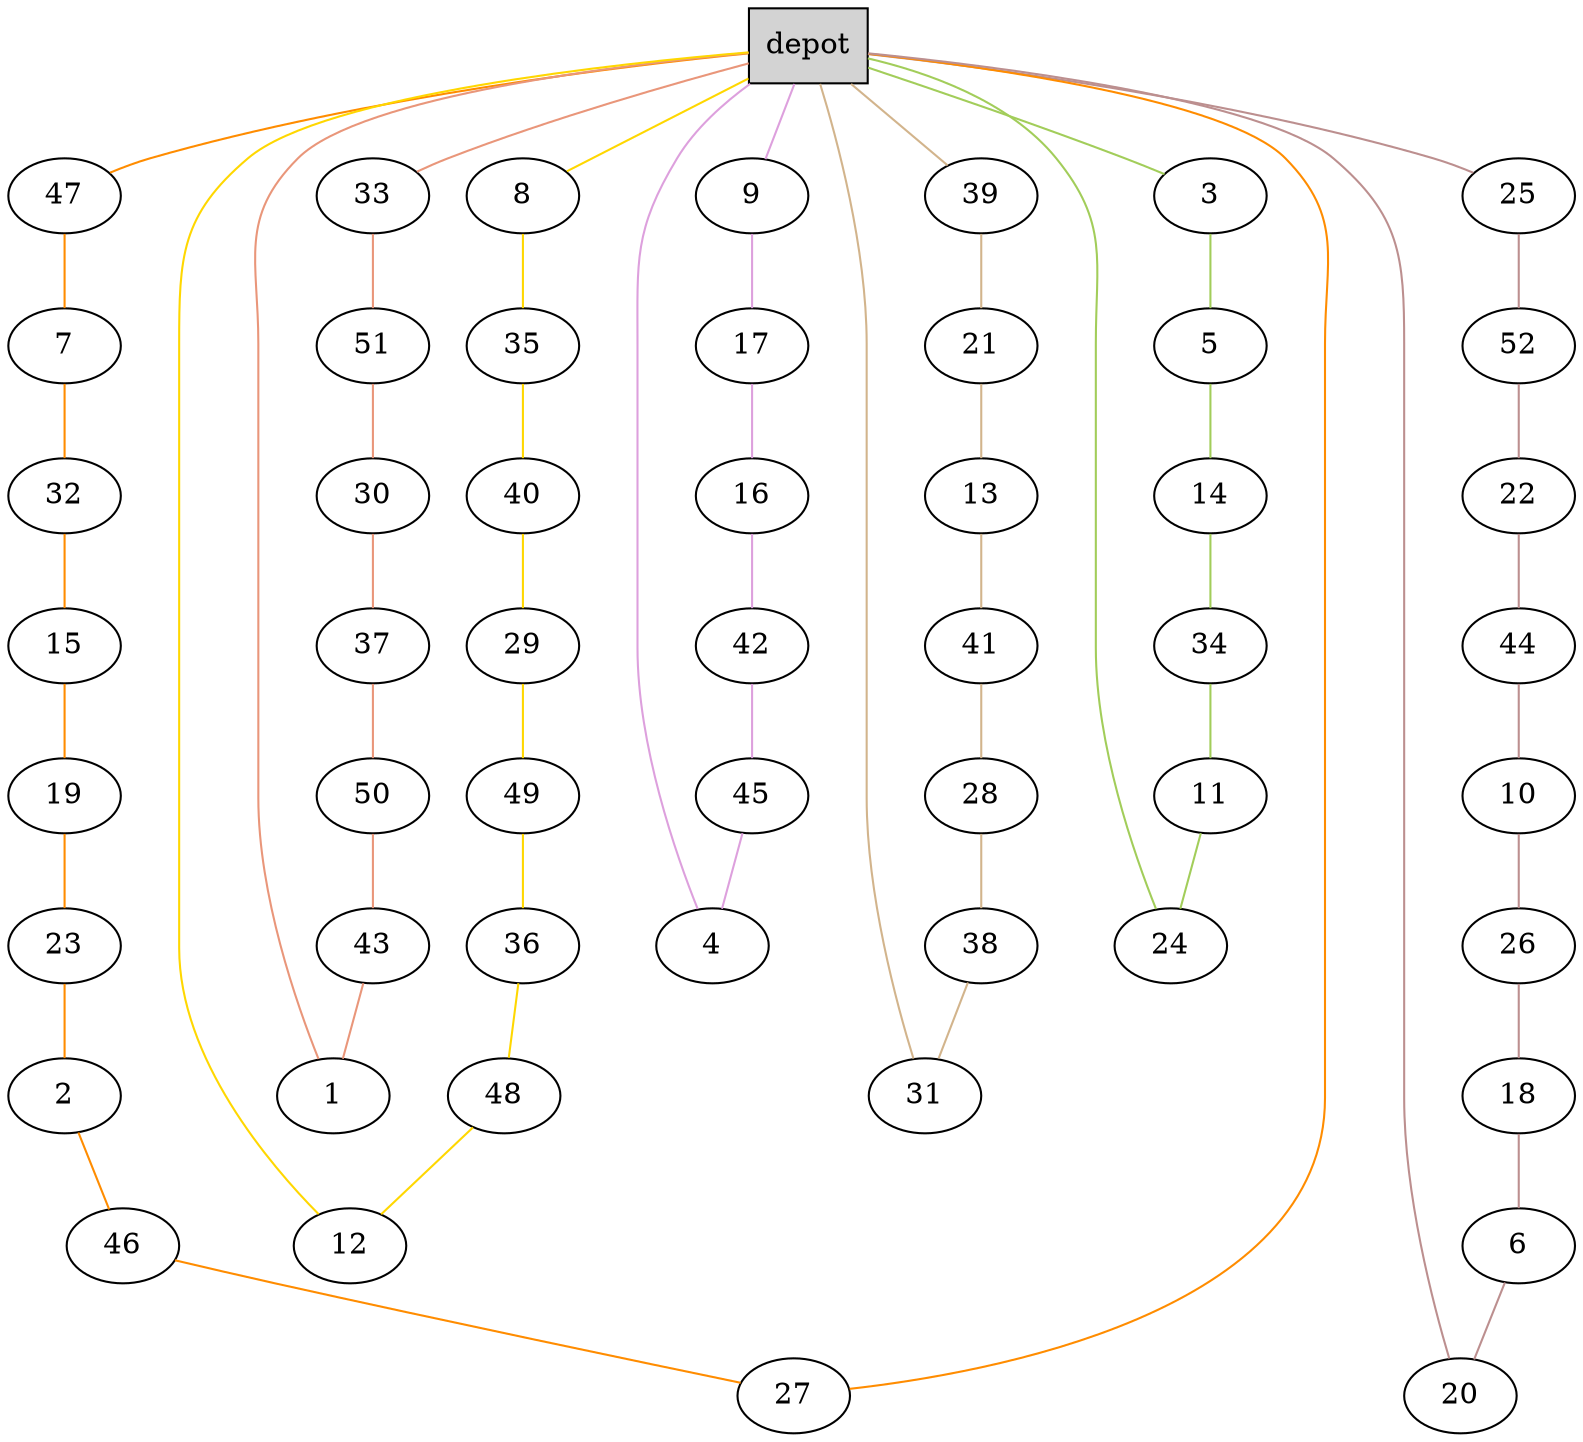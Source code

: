 graph G {
  0[shape = box, label = "depot", style = filled ];
  33[shape = ellipse];
  "0"--"33"[color = darksalmon];
  51[shape = ellipse];
  "33"--"51"[color = darksalmon];
  30[shape = ellipse];
  "51"--"30"[color = darksalmon];
  37[shape = ellipse];
  "30"--"37"[color = darksalmon];
  50[shape = ellipse];
  "37"--"50"[color = darksalmon];
  43[shape = ellipse];
  "50"--"43"[color = darksalmon];
  1[shape = ellipse];
  "43"--"1"[color = darksalmon];
  "1"--"0"[color = darksalmon];
  8[shape = ellipse];
  "0"--"8"[color = gold];
  35[shape = ellipse];
  "8"--"35"[color = gold];
  40[shape = ellipse];
  "35"--"40"[color = gold];
  29[shape = ellipse];
  "40"--"29"[color = gold];
  49[shape = ellipse];
  "29"--"49"[color = gold];
  36[shape = ellipse];
  "49"--"36"[color = gold];
  48[shape = ellipse];
  "36"--"48"[color = gold];
  12[shape = ellipse];
  "48"--"12"[color = gold];
  "12"--"0"[color = gold];
  9[shape = ellipse];
  "0"--"9"[color = plum];
  17[shape = ellipse];
  "9"--"17"[color = plum];
  16[shape = ellipse];
  "17"--"16"[color = plum];
  42[shape = ellipse];
  "16"--"42"[color = plum];
  45[shape = ellipse];
  "42"--"45"[color = plum];
  4[shape = ellipse];
  "45"--"4"[color = plum];
  "4"--"0"[color = plum];
  39[shape = ellipse];
  "0"--"39"[color = tan];
  21[shape = ellipse];
  "39"--"21"[color = tan];
  13[shape = ellipse];
  "21"--"13"[color = tan];
  41[shape = ellipse];
  "13"--"41"[color = tan];
  28[shape = ellipse];
  "41"--"28"[color = tan];
  38[shape = ellipse];
  "28"--"38"[color = tan];
  31[shape = ellipse];
  "38"--"31"[color = tan];
  "31"--"0"[color = tan];
  47[shape = ellipse];
  "0"--"47"[color = darkorange];
  7[shape = ellipse];
  "47"--"7"[color = darkorange];
  32[shape = ellipse];
  "7"--"32"[color = darkorange];
  15[shape = ellipse];
  "32"--"15"[color = darkorange];
  19[shape = ellipse];
  "15"--"19"[color = darkorange];
  23[shape = ellipse];
  "19"--"23"[color = darkorange];
  2[shape = ellipse];
  "23"--"2"[color = darkorange];
  46[shape = ellipse];
  "2"--"46"[color = darkorange];
  27[shape = ellipse];
  "46"--"27"[color = darkorange];
  "27"--"0"[color = darkorange];
  25[shape = ellipse];
  "0"--"25"[color = rosybrown];
  52[shape = ellipse];
  "25"--"52"[color = rosybrown];
  22[shape = ellipse];
  "52"--"22"[color = rosybrown];
  44[shape = ellipse];
  "22"--"44"[color = rosybrown];
  10[shape = ellipse];
  "44"--"10"[color = rosybrown];
  26[shape = ellipse];
  "10"--"26"[color = rosybrown];
  18[shape = ellipse];
  "26"--"18"[color = rosybrown];
  6[shape = ellipse];
  "18"--"6"[color = rosybrown];
  20[shape = ellipse];
  "6"--"20"[color = rosybrown];
  "20"--"0"[color = rosybrown];
  3[shape = ellipse];
  "0"--"3"[color = darkolivegreen3];
  5[shape = ellipse];
  "3"--"5"[color = darkolivegreen3];
  14[shape = ellipse];
  "5"--"14"[color = darkolivegreen3];
  34[shape = ellipse];
  "14"--"34"[color = darkolivegreen3];
  11[shape = ellipse];
  "34"--"11"[color = darkolivegreen3];
  24[shape = ellipse];
  "11"--"24"[color = darkolivegreen3];
  "24"--"0"[color = darkolivegreen3];
}
